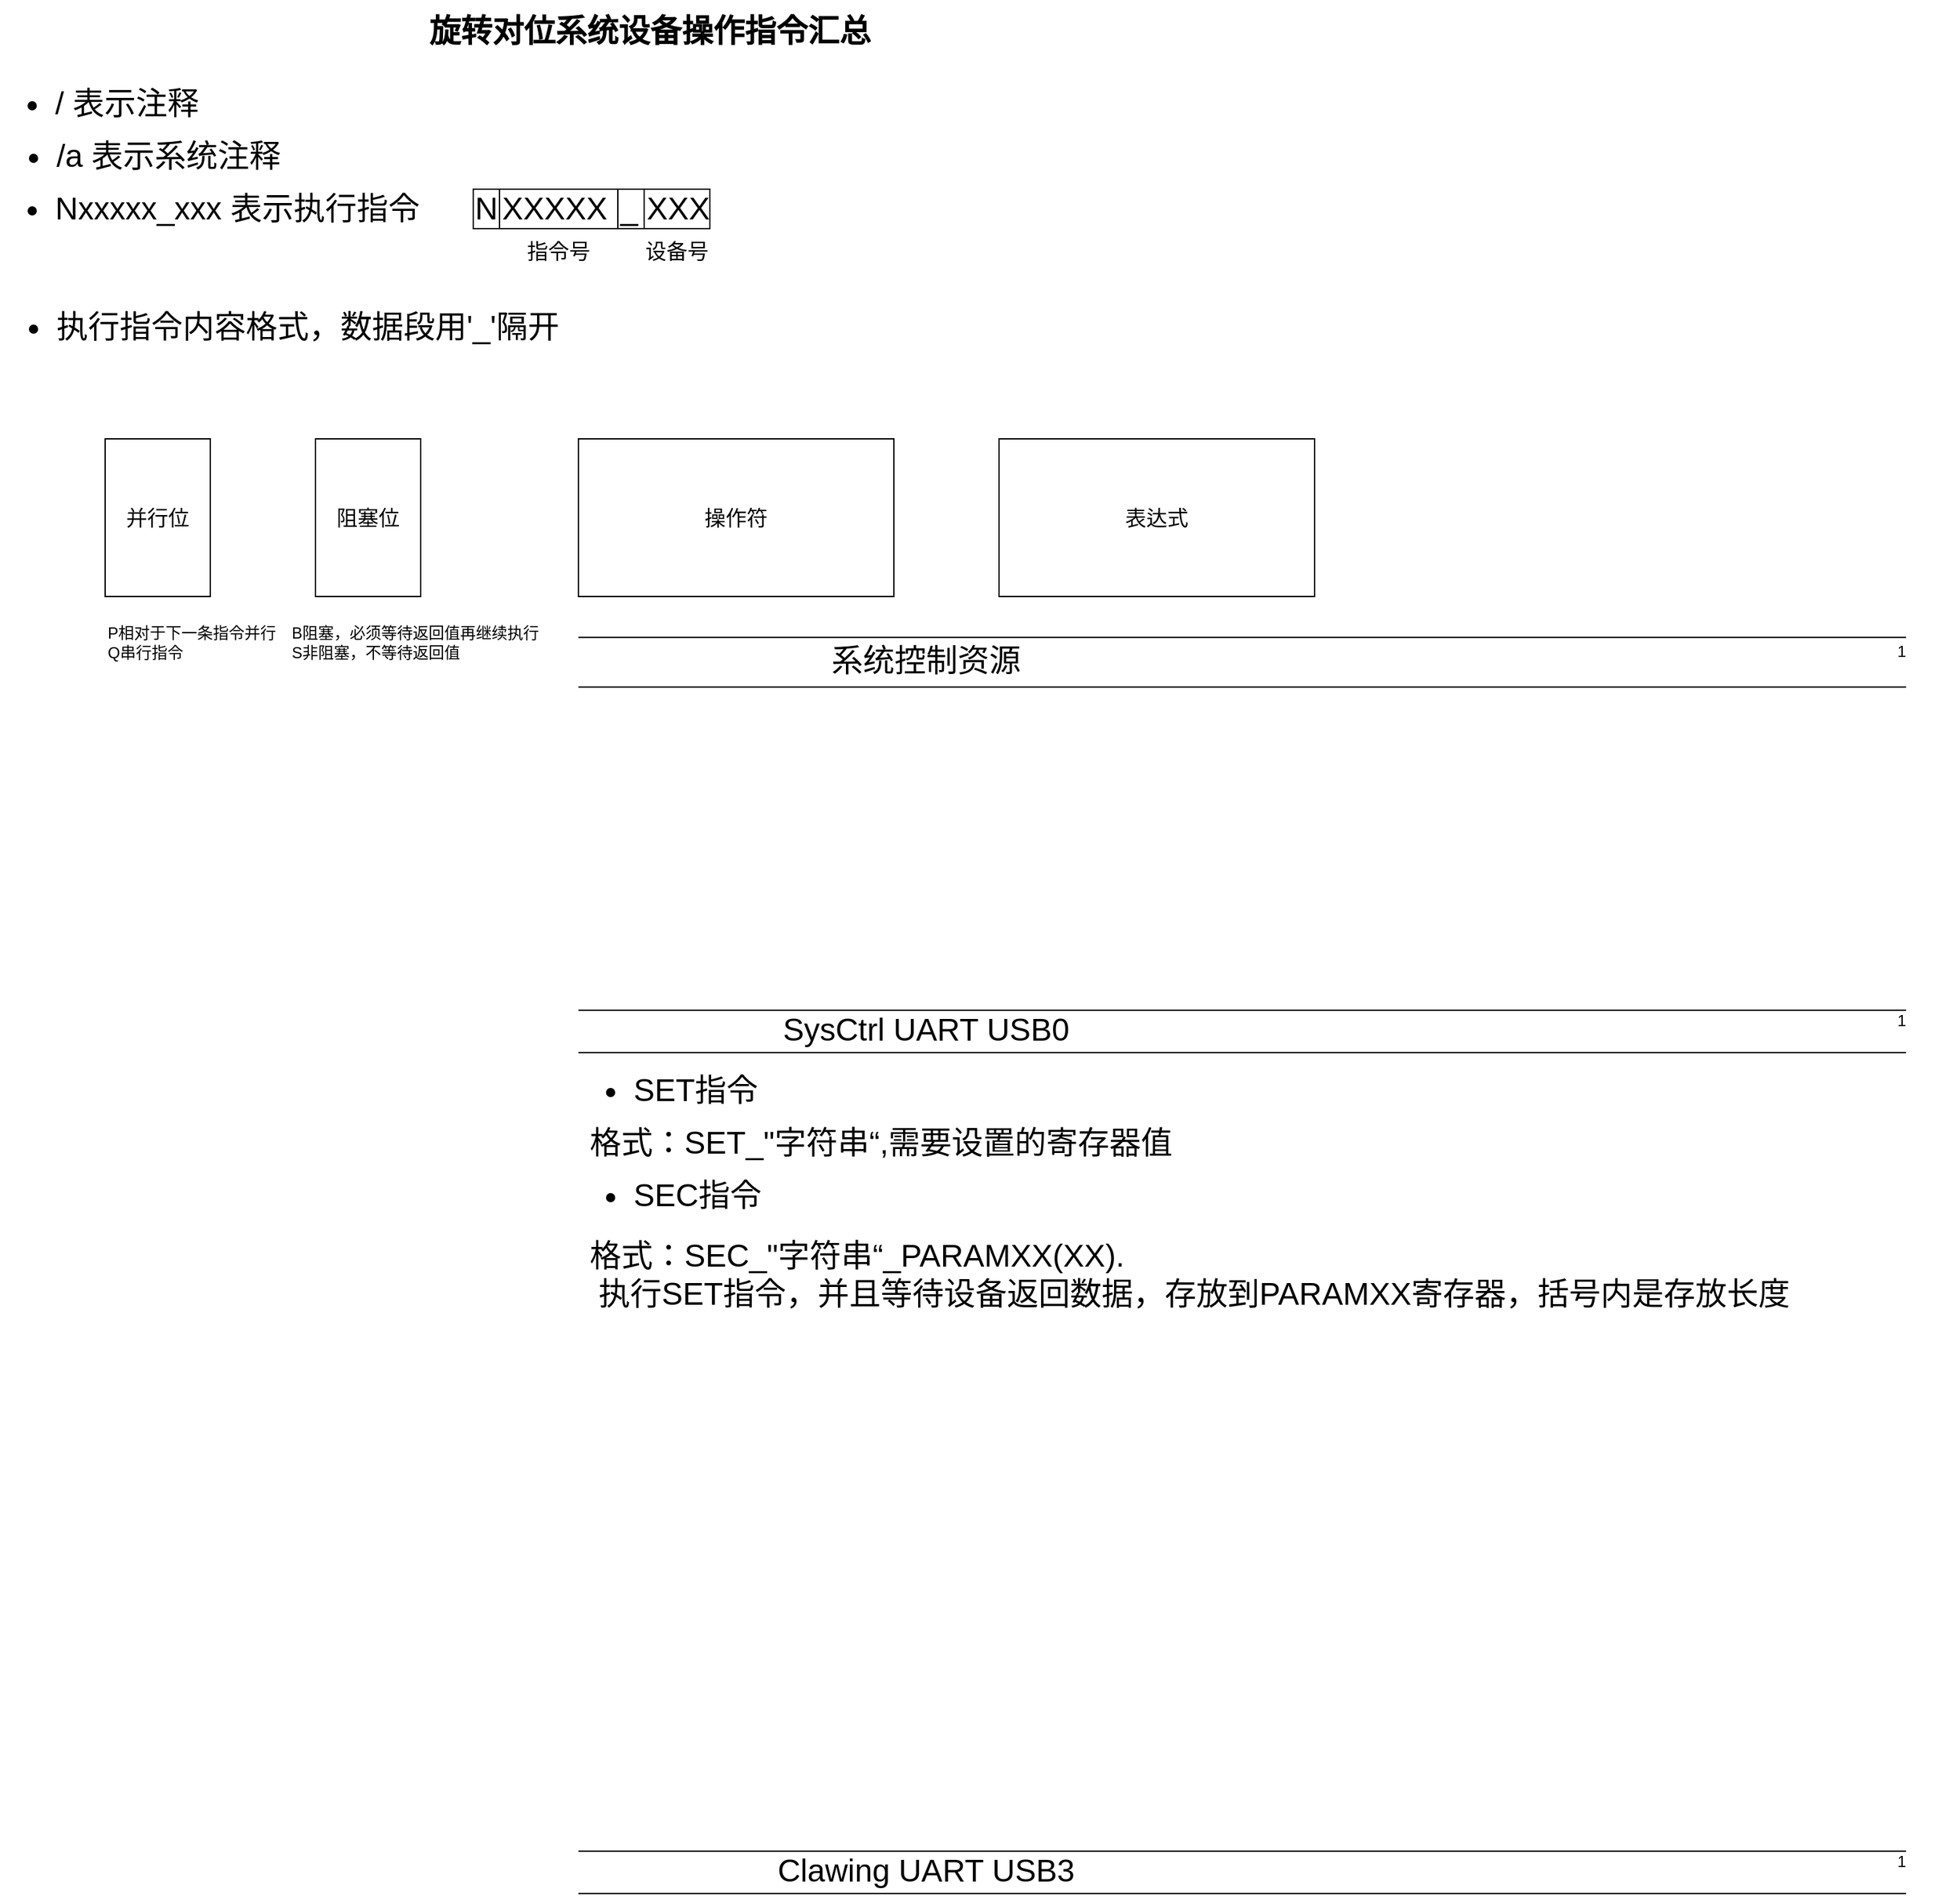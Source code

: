 <mxfile version="20.8.11" type="github" pages="2">
  <diagram id="xPSfoThewFQ5z_tT7pd7" name="指令说明">
    <mxGraphModel dx="2420" dy="2006" grid="1" gridSize="10" guides="1" tooltips="1" connect="1" arrows="1" fold="1" page="1" pageScale="1" pageWidth="827" pageHeight="1169" math="0" shadow="0">
      <root>
        <mxCell id="0" />
        <mxCell id="1" parent="0" />
        <mxCell id="GBv0OgdcWfrF5z7V1ahO-1" value="旋转对位系统设备操作指令汇总" style="text;strokeColor=none;fillColor=none;html=1;fontSize=24;fontStyle=1;verticalAlign=middle;align=center;rounded=0;shadow=1;" vertex="1" parent="1">
          <mxGeometry x="24" y="-130" width="780" height="40" as="geometry" />
        </mxCell>
        <mxCell id="GBv0OgdcWfrF5z7V1ahO-2" value="&lt;ul&gt;&lt;li&gt;/ 表示注释&lt;/li&gt;&lt;/ul&gt;" style="text;strokeColor=none;align=left;fillColor=none;html=1;verticalAlign=middle;whiteSpace=wrap;rounded=0;fontSize=24;" vertex="1" parent="1">
          <mxGeometry x="-80" y="-70" width="520" height="30" as="geometry" />
        </mxCell>
        <mxCell id="GBv0OgdcWfrF5z7V1ahO-3" value="&lt;ul&gt;&lt;li&gt;/a 表示系统注释&lt;/li&gt;&lt;/ul&gt;" style="text;strokeColor=none;align=left;fillColor=none;html=1;verticalAlign=middle;whiteSpace=wrap;rounded=0;fontSize=24;" vertex="1" parent="1">
          <mxGeometry x="-79" y="-30" width="520" height="30" as="geometry" />
        </mxCell>
        <mxCell id="GBv0OgdcWfrF5z7V1ahO-4" value="&lt;ul&gt;&lt;li&gt;Nxxxxx_xxx 表示执行指令&lt;br&gt;&lt;/li&gt;&lt;/ul&gt;" style="text;strokeColor=none;align=left;fillColor=none;html=1;verticalAlign=middle;whiteSpace=wrap;rounded=0;fontSize=24;" vertex="1" parent="1">
          <mxGeometry x="-80" y="10" width="340" height="30" as="geometry" />
        </mxCell>
        <mxCell id="GBv0OgdcWfrF5z7V1ahO-9" value="N" style="rounded=0;whiteSpace=wrap;html=1;fontSize=24;" vertex="1" parent="1">
          <mxGeometry x="280" y="10" width="20" height="30" as="geometry" />
        </mxCell>
        <mxCell id="GBv0OgdcWfrF5z7V1ahO-10" value="XXXXX" style="rounded=0;whiteSpace=wrap;html=1;fontSize=24;align=left;" vertex="1" parent="1">
          <mxGeometry x="300" y="10" width="90" height="30" as="geometry" />
        </mxCell>
        <mxCell id="GBv0OgdcWfrF5z7V1ahO-11" value="_" style="rounded=0;whiteSpace=wrap;html=1;fontSize=24;align=left;" vertex="1" parent="1">
          <mxGeometry x="390" y="10" width="20" height="30" as="geometry" />
        </mxCell>
        <mxCell id="GBv0OgdcWfrF5z7V1ahO-13" value="XXX" style="rounded=0;whiteSpace=wrap;html=1;fontSize=24;align=left;" vertex="1" parent="1">
          <mxGeometry x="410" y="10" width="50" height="30" as="geometry" />
        </mxCell>
        <mxCell id="GBv0OgdcWfrF5z7V1ahO-14" value="&lt;font style=&quot;font-size: 16px;&quot;&gt;指令号&lt;/font&gt;" style="text;strokeColor=none;align=center;fillColor=none;html=1;verticalAlign=middle;whiteSpace=wrap;rounded=0;fontSize=24;" vertex="1" parent="1">
          <mxGeometry x="295" y="40" width="100" height="30" as="geometry" />
        </mxCell>
        <mxCell id="GBv0OgdcWfrF5z7V1ahO-15" value="&lt;font style=&quot;font-size: 16px;&quot;&gt;设备号&lt;/font&gt;" style="text;strokeColor=none;align=center;fillColor=none;html=1;verticalAlign=middle;whiteSpace=wrap;rounded=0;fontSize=24;" vertex="1" parent="1">
          <mxGeometry x="385" y="40" width="100" height="30" as="geometry" />
        </mxCell>
        <mxCell id="GBv0OgdcWfrF5z7V1ahO-16" value="&lt;ul&gt;&lt;li&gt;执行指令内容格式，数据段用&#39;_&#39;隔开&lt;/li&gt;&lt;/ul&gt;" style="text;strokeColor=none;align=left;fillColor=none;html=1;verticalAlign=middle;whiteSpace=wrap;rounded=0;fontSize=24;" vertex="1" parent="1">
          <mxGeometry x="-79" y="100" width="829" height="30" as="geometry" />
        </mxCell>
        <mxCell id="GBv0OgdcWfrF5z7V1ahO-18" value="并行位" style="rounded=0;whiteSpace=wrap;html=1;fontSize=16;" vertex="1" parent="1">
          <mxGeometry y="200" width="80" height="120" as="geometry" />
        </mxCell>
        <mxCell id="GBv0OgdcWfrF5z7V1ahO-19" value="阻塞位" style="rounded=0;whiteSpace=wrap;html=1;fontSize=16;" vertex="1" parent="1">
          <mxGeometry x="160" y="200" width="80" height="120" as="geometry" />
        </mxCell>
        <mxCell id="GBv0OgdcWfrF5z7V1ahO-20" value="操作符" style="rounded=0;whiteSpace=wrap;html=1;fontSize=16;" vertex="1" parent="1">
          <mxGeometry x="360" y="200" width="240" height="120" as="geometry" />
        </mxCell>
        <mxCell id="GBv0OgdcWfrF5z7V1ahO-21" value="表达式" style="rounded=0;whiteSpace=wrap;html=1;fontSize=16;" vertex="1" parent="1">
          <mxGeometry x="680" y="200" width="240" height="120" as="geometry" />
        </mxCell>
        <mxCell id="GBv0OgdcWfrF5z7V1ahO-23" value="&lt;div style=&quot;font-size: 12px;&quot; align=&quot;left&quot;&gt;&lt;font style=&quot;font-size: 12px;&quot;&gt;B阻塞，必须等待返回值再继续执行&lt;/font&gt;&lt;/div&gt;&lt;div style=&quot;font-size: 12px;&quot; align=&quot;left&quot;&gt;&lt;font style=&quot;font-size: 12px;&quot;&gt;S非阻塞，不等待返回值&lt;br&gt;&lt;/font&gt;&lt;/div&gt;" style="text;strokeColor=none;align=left;fillColor=none;html=1;verticalAlign=middle;whiteSpace=wrap;rounded=0;fontSize=24;" vertex="1" parent="1">
          <mxGeometry x="140" y="330" width="240" height="50" as="geometry" />
        </mxCell>
        <mxCell id="GBv0OgdcWfrF5z7V1ahO-26" value="&lt;div&gt;P相对于下一条指令并行&lt;/div&gt;&lt;div&gt;Q串行指令&lt;/div&gt;" style="text;strokeColor=none;align=left;fillColor=none;html=1;verticalAlign=middle;whiteSpace=wrap;rounded=0;fontSize=12;" vertex="1" parent="1">
          <mxGeometry y="340" width="130" height="30" as="geometry" />
        </mxCell>
        <mxCell id="GBv0OgdcWfrF5z7V1ahO-27" value="" style="shape=link;html=1;rounded=0;fontSize=12;width=32.353;" edge="1" parent="1">
          <mxGeometry relative="1" as="geometry">
            <mxPoint x="360" y="651" as="sourcePoint" />
            <mxPoint x="1370" y="651" as="targetPoint" />
          </mxGeometry>
        </mxCell>
        <mxCell id="GBv0OgdcWfrF5z7V1ahO-28" value="1" style="resizable=0;html=1;align=right;verticalAlign=bottom;fontSize=12;" connectable="0" vertex="1" parent="GBv0OgdcWfrF5z7V1ahO-27">
          <mxGeometry x="1" relative="1" as="geometry" />
        </mxCell>
        <mxCell id="GBv0OgdcWfrF5z7V1ahO-29" value="&lt;font style=&quot;font-size: 24px;&quot;&gt;SysCtrl UART USB0&lt;br&gt;&lt;/font&gt;" style="edgeLabel;html=1;align=center;verticalAlign=middle;resizable=0;points=[];fontSize=12;" vertex="1" connectable="0" parent="GBv0OgdcWfrF5z7V1ahO-27">
          <mxGeometry x="-0.478" y="1" relative="1" as="geometry">
            <mxPoint as="offset" />
          </mxGeometry>
        </mxCell>
        <mxCell id="GBv0OgdcWfrF5z7V1ahO-30" value="" style="shape=link;html=1;rounded=0;fontSize=12;width=32.353;" edge="1" parent="1">
          <mxGeometry relative="1" as="geometry">
            <mxPoint x="360" y="1291" as="sourcePoint" />
            <mxPoint x="1370" y="1291" as="targetPoint" />
          </mxGeometry>
        </mxCell>
        <mxCell id="GBv0OgdcWfrF5z7V1ahO-31" value="1" style="resizable=0;html=1;align=right;verticalAlign=bottom;fontSize=12;" connectable="0" vertex="1" parent="GBv0OgdcWfrF5z7V1ahO-30">
          <mxGeometry x="1" relative="1" as="geometry" />
        </mxCell>
        <mxCell id="GBv0OgdcWfrF5z7V1ahO-32" value="&lt;font style=&quot;font-size: 24px;&quot;&gt;Clawing UART USB3&lt;br&gt;&lt;/font&gt;" style="edgeLabel;html=1;align=center;verticalAlign=middle;resizable=0;points=[];fontSize=12;" vertex="1" connectable="0" parent="GBv0OgdcWfrF5z7V1ahO-30">
          <mxGeometry x="-0.478" y="1" relative="1" as="geometry">
            <mxPoint as="offset" />
          </mxGeometry>
        </mxCell>
        <mxCell id="GBv0OgdcWfrF5z7V1ahO-33" value="&lt;ul&gt;&lt;li&gt;SET指令&lt;/li&gt;&lt;/ul&gt;" style="text;strokeColor=none;align=left;fillColor=none;html=1;verticalAlign=middle;whiteSpace=wrap;rounded=0;fontSize=24;" vertex="1" parent="1">
          <mxGeometry x="360" y="681" width="570" height="30" as="geometry" />
        </mxCell>
        <mxCell id="GBv0OgdcWfrF5z7V1ahO-35" value="&lt;div&gt;&lt;span style=&quot;white-space: pre;&quot;&gt;	&lt;/span&gt;格式：SET_&quot;字符串“,需要设置的寄存器值&lt;/div&gt;" style="text;strokeColor=none;align=left;fillColor=none;html=1;verticalAlign=middle;whiteSpace=wrap;rounded=0;fontSize=24;" vertex="1" parent="1">
          <mxGeometry x="360" y="721" width="570" height="30" as="geometry" />
        </mxCell>
        <mxCell id="GBv0OgdcWfrF5z7V1ahO-36" value="&lt;ul&gt;&lt;li&gt;SEC指令&lt;/li&gt;&lt;/ul&gt;" style="text;strokeColor=none;align=left;fillColor=none;html=1;verticalAlign=middle;whiteSpace=wrap;rounded=0;fontSize=24;" vertex="1" parent="1">
          <mxGeometry x="360" y="761" width="570" height="30" as="geometry" />
        </mxCell>
        <mxCell id="GBv0OgdcWfrF5z7V1ahO-37" value="&lt;div&gt;&lt;span style=&quot;white-space: pre;&quot;&gt;	&lt;/span&gt;格式：SEC_&quot;字符串“_PARAMXX(XX).&lt;/div&gt;&lt;div&gt;&lt;span style=&quot;white-space: pre;&quot;&gt;	&lt;/span&gt;&lt;span style=&quot;white-space: pre;&quot;&gt;	&lt;/span&gt;执行SET指令，并且等待设备返回数据，存放到PARAMXX寄存器，括号内是存放长度&lt;/div&gt;&lt;span style=&quot;white-space: pre;&quot;&gt;&lt;/span&gt;" style="text;strokeColor=none;align=left;fillColor=none;html=1;verticalAlign=middle;whiteSpace=wrap;rounded=0;fontSize=24;" vertex="1" parent="1">
          <mxGeometry x="360" y="801" width="1050" height="70" as="geometry" />
        </mxCell>
        <mxCell id="GBv0OgdcWfrF5z7V1ahO-39" value="" style="shape=link;html=1;rounded=0;fontSize=12;width=37.778;" edge="1" parent="1">
          <mxGeometry relative="1" as="geometry">
            <mxPoint x="360" y="370" as="sourcePoint" />
            <mxPoint x="1370" y="370" as="targetPoint" />
          </mxGeometry>
        </mxCell>
        <mxCell id="GBv0OgdcWfrF5z7V1ahO-40" value="1" style="resizable=0;html=1;align=right;verticalAlign=bottom;fontSize=12;" connectable="0" vertex="1" parent="GBv0OgdcWfrF5z7V1ahO-39">
          <mxGeometry x="1" relative="1" as="geometry" />
        </mxCell>
        <mxCell id="GBv0OgdcWfrF5z7V1ahO-41" value="&lt;font style=&quot;font-size: 24px;&quot;&gt;系统控制资源&lt;/font&gt;" style="edgeLabel;html=1;align=center;verticalAlign=middle;resizable=0;points=[];fontSize=12;" vertex="1" connectable="0" parent="GBv0OgdcWfrF5z7V1ahO-39">
          <mxGeometry x="-0.478" y="1" relative="1" as="geometry">
            <mxPoint as="offset" />
          </mxGeometry>
        </mxCell>
      </root>
    </mxGraphModel>
  </diagram>
  <diagram name="寄存器说明" id="bd83a815-5ea8-2e97-e5ec-87c9f400f2fa">
    <mxGraphModel dx="2049" dy="1076" grid="1" gridSize="10" guides="1" tooltips="1" connect="1" arrows="1" fold="1" page="1" pageScale="1.5" pageWidth="1169" pageHeight="826" background="none" math="0" shadow="0">
      <root>
        <mxCell id="0" style=";html=1;" />
        <mxCell id="1" style=";html=1;" parent="0" />
        <mxCell id="4XJKwk52gwjVMFaoKKfj-1" value="&lt;div align=&quot;left&quot;&gt;指令Note：&lt;/div&gt;&lt;div align=&quot;left&quot;&gt;&lt;ul&gt;&lt;li&gt;打开真空和检测真空不是同一位&lt;/li&gt;&lt;li&gt;&lt;br&gt;&lt;/li&gt;&lt;/ul&gt;&lt;/div&gt;" style="rounded=0;whiteSpace=wrap;html=1;fillColor=#dae8fc;strokeColor=#6c8ebf;align=left;" vertex="1" parent="1">
          <mxGeometry x="80" y="100" width="600" height="170" as="geometry" />
        </mxCell>
        <mxCell id="4XJKwk52gwjVMFaoKKfj-2" value="&lt;div&gt;资源：&lt;/div&gt;&lt;div&gt;&lt;ul&gt;&lt;li&gt;4路串口接收队列&lt;/li&gt;&lt;li&gt;&lt;br&gt;&lt;/li&gt;&lt;/ul&gt;&lt;/div&gt;" style="rounded=0;whiteSpace=wrap;html=1;fillColor=#dae8fc;strokeColor=#6c8ebf;align=left;" vertex="1" parent="1">
          <mxGeometry x="760" y="100" width="600" height="170" as="geometry" />
        </mxCell>
        <mxCell id="4XJKwk52gwjVMFaoKKfj-4" value="D00：SysCtrlUART_USB0" style="text;strokeColor=none;align=left;fillColor=none;html=1;verticalAlign=middle;whiteSpace=wrap;rounded=0;fontStyle=1;fontSize=24;" vertex="1" parent="1">
          <mxGeometry x="80" y="310" width="550" height="30" as="geometry" />
        </mxCell>
        <mxCell id="4XJKwk52gwjVMFaoKKfj-5" value="&lt;div&gt;&lt;ul&gt;&lt;li&gt;GPO寄存器：&lt;br&gt;&lt;/li&gt;&lt;/ul&gt;&lt;/div&gt;" style="text;strokeColor=none;align=left;fillColor=none;html=1;verticalAlign=middle;whiteSpace=wrap;rounded=0;fontSize=24;" vertex="1" parent="1">
          <mxGeometry x="90" y="375" width="200" height="70" as="geometry" />
        </mxCell>
        <mxCell id="4XJKwk52gwjVMFaoKKfj-8" value="" style="group" vertex="1" connectable="0" parent="1">
          <mxGeometry x="480" y="380" width="80" height="60" as="geometry" />
        </mxCell>
        <mxCell id="4XJKwk52gwjVMFaoKKfj-3" value="" style="rounded=0;whiteSpace=wrap;html=1;fillColor=#dae8fc;strokeColor=#6c8ebf;align=left;" vertex="1" parent="4XJKwk52gwjVMFaoKKfj-8">
          <mxGeometry width="40" height="60" as="geometry" />
        </mxCell>
        <mxCell id="4XJKwk52gwjVMFaoKKfj-7" value="" style="rounded=0;whiteSpace=wrap;html=1;fillColor=#dae8fc;strokeColor=#6c8ebf;align=left;" vertex="1" parent="4XJKwk52gwjVMFaoKKfj-8">
          <mxGeometry x="40" width="40" height="60" as="geometry" />
        </mxCell>
        <mxCell id="4XJKwk52gwjVMFaoKKfj-9" value="" style="group" vertex="1" connectable="0" parent="1">
          <mxGeometry x="600" y="380" width="80" height="60" as="geometry" />
        </mxCell>
        <mxCell id="4XJKwk52gwjVMFaoKKfj-10" value="&lt;div style=&quot;font-size: 24px;&quot; align=&quot;center&quot;&gt;0&lt;/div&gt;" style="rounded=0;whiteSpace=wrap;html=1;fillColor=#dae8fc;strokeColor=#6c8ebf;align=center;" vertex="1" parent="4XJKwk52gwjVMFaoKKfj-9">
          <mxGeometry width="40" height="60" as="geometry" />
        </mxCell>
        <mxCell id="4XJKwk52gwjVMFaoKKfj-11" value="" style="rounded=0;whiteSpace=wrap;html=1;fillColor=#dae8fc;strokeColor=#6c8ebf;align=left;" vertex="1" parent="4XJKwk52gwjVMFaoKKfj-9">
          <mxGeometry x="40" width="40" height="60" as="geometry" />
        </mxCell>
        <mxCell id="4XJKwk52gwjVMFaoKKfj-12" value="" style="group" vertex="1" connectable="0" parent="1">
          <mxGeometry x="720" y="380" width="80" height="60" as="geometry" />
        </mxCell>
        <mxCell id="4XJKwk52gwjVMFaoKKfj-13" value="0" style="rounded=0;whiteSpace=wrap;html=1;fillColor=#dae8fc;strokeColor=#6c8ebf;align=center;fontSize=24;" vertex="1" parent="4XJKwk52gwjVMFaoKKfj-12">
          <mxGeometry width="40" height="60" as="geometry" />
        </mxCell>
        <mxCell id="4XJKwk52gwjVMFaoKKfj-14" value="&lt;div style=&quot;font-size: 24px;&quot; align=&quot;center&quot;&gt;0&lt;/div&gt;" style="rounded=0;whiteSpace=wrap;html=1;fillColor=#dae8fc;strokeColor=#6c8ebf;align=center;" vertex="1" parent="4XJKwk52gwjVMFaoKKfj-12">
          <mxGeometry x="40" width="40" height="60" as="geometry" />
        </mxCell>
        <mxCell id="4XJKwk52gwjVMFaoKKfj-15" value="&lt;div&gt;设置GPO寄存器命令：0x85+Byte0+Byte1+Byte2，返回0xAB+Byte0+Byte1&lt;/div&gt;&lt;div&gt;读取GPO寄存器命令：0x56,返回Byte0+Byte1+0x00+GPI&lt;/div&gt;&lt;div&gt;&lt;br&gt;&lt;/div&gt;" style="text;strokeColor=none;align=left;fillColor=none;html=1;verticalAlign=middle;whiteSpace=wrap;rounded=0;fontSize=24;" vertex="1" parent="1">
          <mxGeometry x="80" y="630" width="1210" height="120" as="geometry" />
        </mxCell>
        <mxCell id="4XJKwk52gwjVMFaoKKfj-18" value="&lt;div&gt;bit0:夹爪控制‘1’闭合&lt;/div&gt;&lt;div&gt;bit3-1:Null&lt;/div&gt;&lt;div&gt;bit4:杯盖吸盘&#39;1&#39;打开真空&lt;/div&gt;&lt;div&gt;bit5:内塞吸盘&#39;1&#39;打开真空&lt;/div&gt;&lt;div&gt;bit7-6:Null&lt;br&gt;&lt;/div&gt;" style="whiteSpace=wrap;html=1;rounded=1;arcSize=14;align=left;verticalAlign=middle;strokeWidth=1;autosize=1;spacing=4;treeFolding=1;treeMoving=1;newEdgeStyle={&quot;edgeStyle&quot;:&quot;entityRelationEdgeStyle&quot;,&quot;startArrow&quot;:&quot;none&quot;,&quot;endArrow&quot;:&quot;none&quot;,&quot;segment&quot;:10,&quot;curved&quot;:1,&quot;sourcePerimeterSpacing&quot;:0,&quot;targetPerimeterSpacing&quot;:0};fontSize=24;" vertex="1" parent="1">
          <mxGeometry x="170" y="465" width="300" height="160" as="geometry" />
        </mxCell>
        <mxCell id="4XJKwk52gwjVMFaoKKfj-19" value="" style="edgeStyle=entityRelationEdgeStyle;startArrow=none;endArrow=none;segment=10;curved=1;sourcePerimeterSpacing=0;targetPerimeterSpacing=0;rounded=0;fontSize=24;exitX=0;exitY=1;exitDx=0;exitDy=0;" edge="1" target="4XJKwk52gwjVMFaoKKfj-18" parent="1" source="4XJKwk52gwjVMFaoKKfj-7">
          <mxGeometry relative="1" as="geometry">
            <mxPoint x="345" y="522" as="sourcePoint" />
          </mxGeometry>
        </mxCell>
        <mxCell id="4XJKwk52gwjVMFaoKKfj-21" value="&lt;div&gt;bit0:Null&lt;/div&gt;&lt;div&gt;bit1:旋臂机械手控制‘1’杯盖。‘0’摆出&lt;/div&gt;&lt;div&gt;bit2:‘1’内塞，‘0’无&lt;/div&gt;bit7-3:Null" style="whiteSpace=wrap;html=1;rounded=1;arcSize=14;align=left;verticalAlign=middle;strokeWidth=1;autosize=1;spacing=4;treeFolding=1;treeMoving=1;newEdgeStyle={&quot;edgeStyle&quot;:&quot;entityRelationEdgeStyle&quot;,&quot;startArrow&quot;:&quot;none&quot;,&quot;endArrow&quot;:&quot;none&quot;,&quot;segment&quot;:10,&quot;curved&quot;:1,&quot;sourcePerimeterSpacing&quot;:0,&quot;targetPerimeterSpacing&quot;:0};fontSize=24;" vertex="1" parent="1">
          <mxGeometry x="680" y="480" width="400" height="130" as="geometry" />
        </mxCell>
        <mxCell id="4XJKwk52gwjVMFaoKKfj-22" value="" style="edgeStyle=entityRelationEdgeStyle;startArrow=none;endArrow=none;segment=10;curved=1;sourcePerimeterSpacing=0;targetPerimeterSpacing=0;rounded=0;fontSize=24;exitX=0.5;exitY=1;exitDx=0;exitDy=0;" edge="1" target="4XJKwk52gwjVMFaoKKfj-21" parent="1" source="4XJKwk52gwjVMFaoKKfj-11">
          <mxGeometry relative="1" as="geometry">
            <mxPoint x="640" y="450" as="sourcePoint" />
          </mxGeometry>
        </mxCell>
        <mxCell id="4XJKwk52gwjVMFaoKKfj-23" value="Byte0" style="text;strokeColor=none;align=center;fillColor=none;html=1;verticalAlign=middle;whiteSpace=wrap;rounded=0;fontSize=24;" vertex="1" parent="1">
          <mxGeometry x="490" y="350" width="60" height="30" as="geometry" />
        </mxCell>
        <mxCell id="4XJKwk52gwjVMFaoKKfj-24" value="Byte1" style="text;strokeColor=none;align=center;fillColor=none;html=1;verticalAlign=middle;whiteSpace=wrap;rounded=0;fontSize=24;" vertex="1" parent="1">
          <mxGeometry x="610" y="350" width="60" height="30" as="geometry" />
        </mxCell>
        <mxCell id="4XJKwk52gwjVMFaoKKfj-25" value="Byte2" style="text;strokeColor=none;align=center;fillColor=none;html=1;verticalAlign=middle;whiteSpace=wrap;rounded=0;fontSize=24;" vertex="1" parent="1">
          <mxGeometry x="730" y="350" width="60" height="30" as="geometry" />
        </mxCell>
      </root>
    </mxGraphModel>
  </diagram>
</mxfile>
